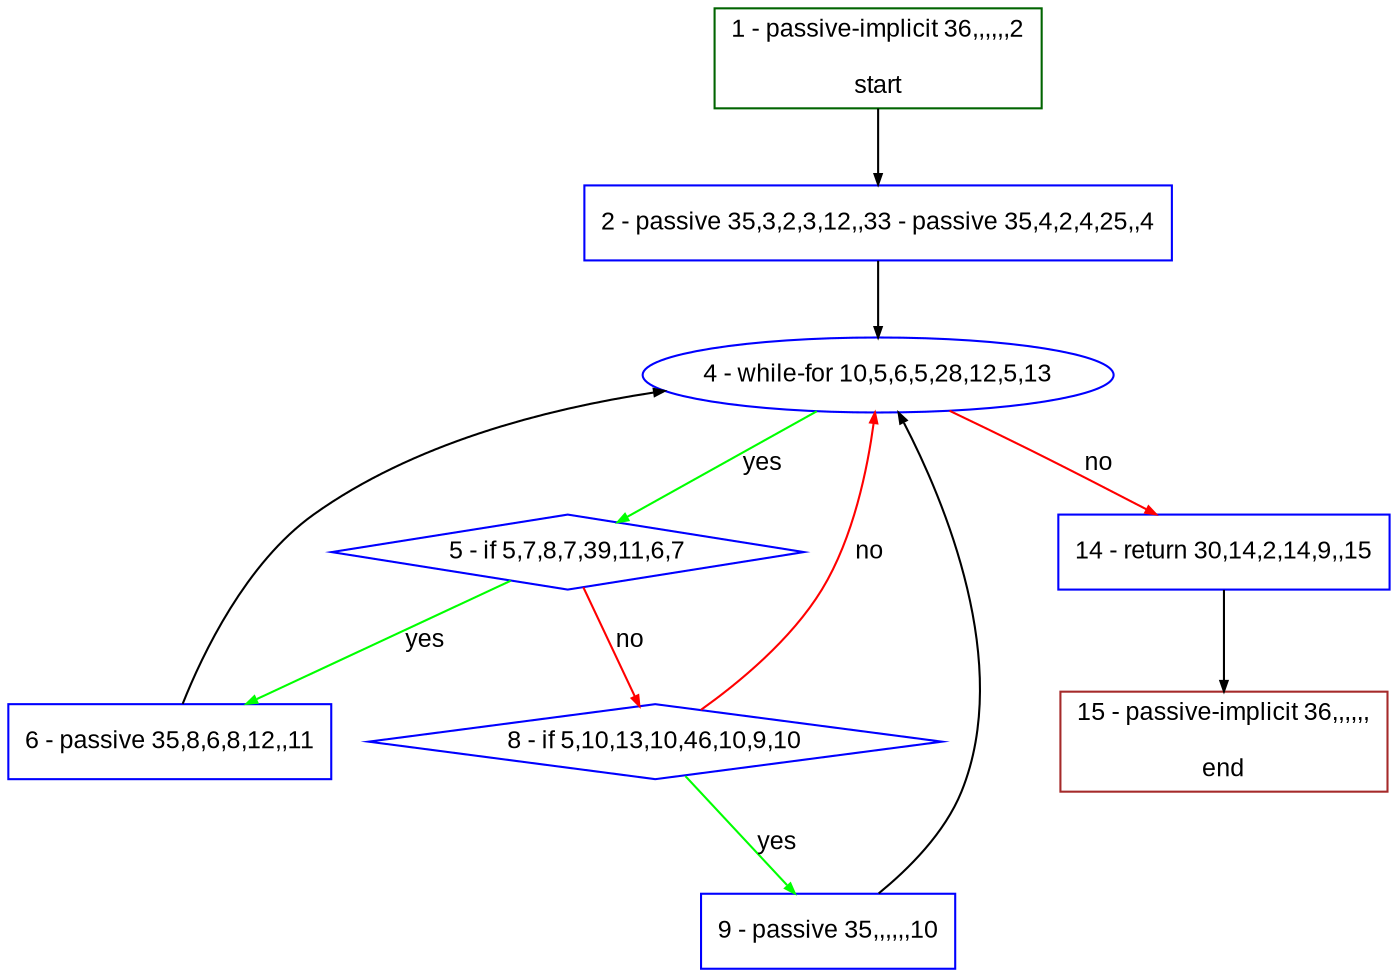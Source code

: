 digraph "" {
  graph [style="rounded,filled", label="", fontsize="12", packmode="clust", bgcolor="white", pack="true", compound="true", fontname="Arial", fillcolor="#FFFFCC"];
  node [style="filled", label="", fixedsize="false", fontsize="12", shape="rectangle", color="grey", compound="true", fontname="Arial", node_initialized="no", fillcolor="white"];
  edge [lhead="", arrowtail="none", label="", arrowhead="normal", fontsize="12", ltail="", dir="forward", color="black", arrowsize="0.5", compound="true", fontcolor="black", fontname="Arial"];
  __N1 [style="filled", label="2 - passive 35,3,2,3,12,,33 - passive 35,4,2,4,25,,4", shape="box", color="#0000ff", fillcolor="#ffffff"];
  __N2 [style="filled", label="1 - passive-implicit 36,,,,,,2\n\nstart", shape="box", color="#006400", fillcolor="#ffffff"];
  __N3 [style="filled", label="4 - while-for 10,5,6,5,28,12,5,13", shape="oval", color="#0000ff", fillcolor="#ffffff"];
  __N4 [style="filled", label="5 - if 5,7,8,7,39,11,6,7", shape="diamond", color="#0000ff", fillcolor="#ffffff"];
  __N5 [style="filled", label="14 - return 30,14,2,14,9,,15", shape="box", color="#0000ff", fillcolor="#ffffff"];
  __N6 [style="filled", label="6 - passive 35,8,6,8,12,,11", shape="box", color="#0000ff", fillcolor="#ffffff"];
  __N7 [style="filled", label="8 - if 5,10,13,10,46,10,9,10", shape="diamond", color="#0000ff", fillcolor="#ffffff"];
  __N8 [style="filled", label="9 - passive 35,,,,,,10", shape="box", color="#0000ff", fillcolor="#ffffff"];
  __N9 [style="filled", label="15 - passive-implicit 36,,,,,,\n\nend", shape="box", color="#a52a2a", fillcolor="#ffffff"];
  __N2 -> __N1 [arrowtail="none", arrowhead="normal", label="", dir="forward", color="#000000"];
  __N1 -> __N3 [arrowtail="none", arrowhead="normal", label="", dir="forward", color="#000000"];
  __N3 -> __N4 [arrowtail="none", arrowhead="normal", label="yes", dir="forward", color="#00ff00"];
  __N3 -> __N5 [arrowtail="none", arrowhead="normal", label="no", dir="forward", color="#ff0000"];
  __N4 -> __N6 [arrowtail="none", arrowhead="normal", label="yes", dir="forward", color="#00ff00"];
  __N4 -> __N7 [arrowtail="none", arrowhead="normal", label="no", dir="forward", color="#ff0000"];
  __N6 -> __N3 [arrowtail="none", arrowhead="normal", label="", dir="forward", color="#000000"];
  __N7 -> __N3 [arrowtail="none", arrowhead="normal", label="no", dir="forward", color="#ff0000"];
  __N7 -> __N8 [arrowtail="none", arrowhead="normal", label="yes", dir="forward", color="#00ff00"];
  __N8 -> __N3 [arrowtail="none", arrowhead="normal", label="", dir="forward", color="#000000"];
  __N5 -> __N9 [arrowtail="none", arrowhead="normal", label="", dir="forward", color="#000000"];
}
